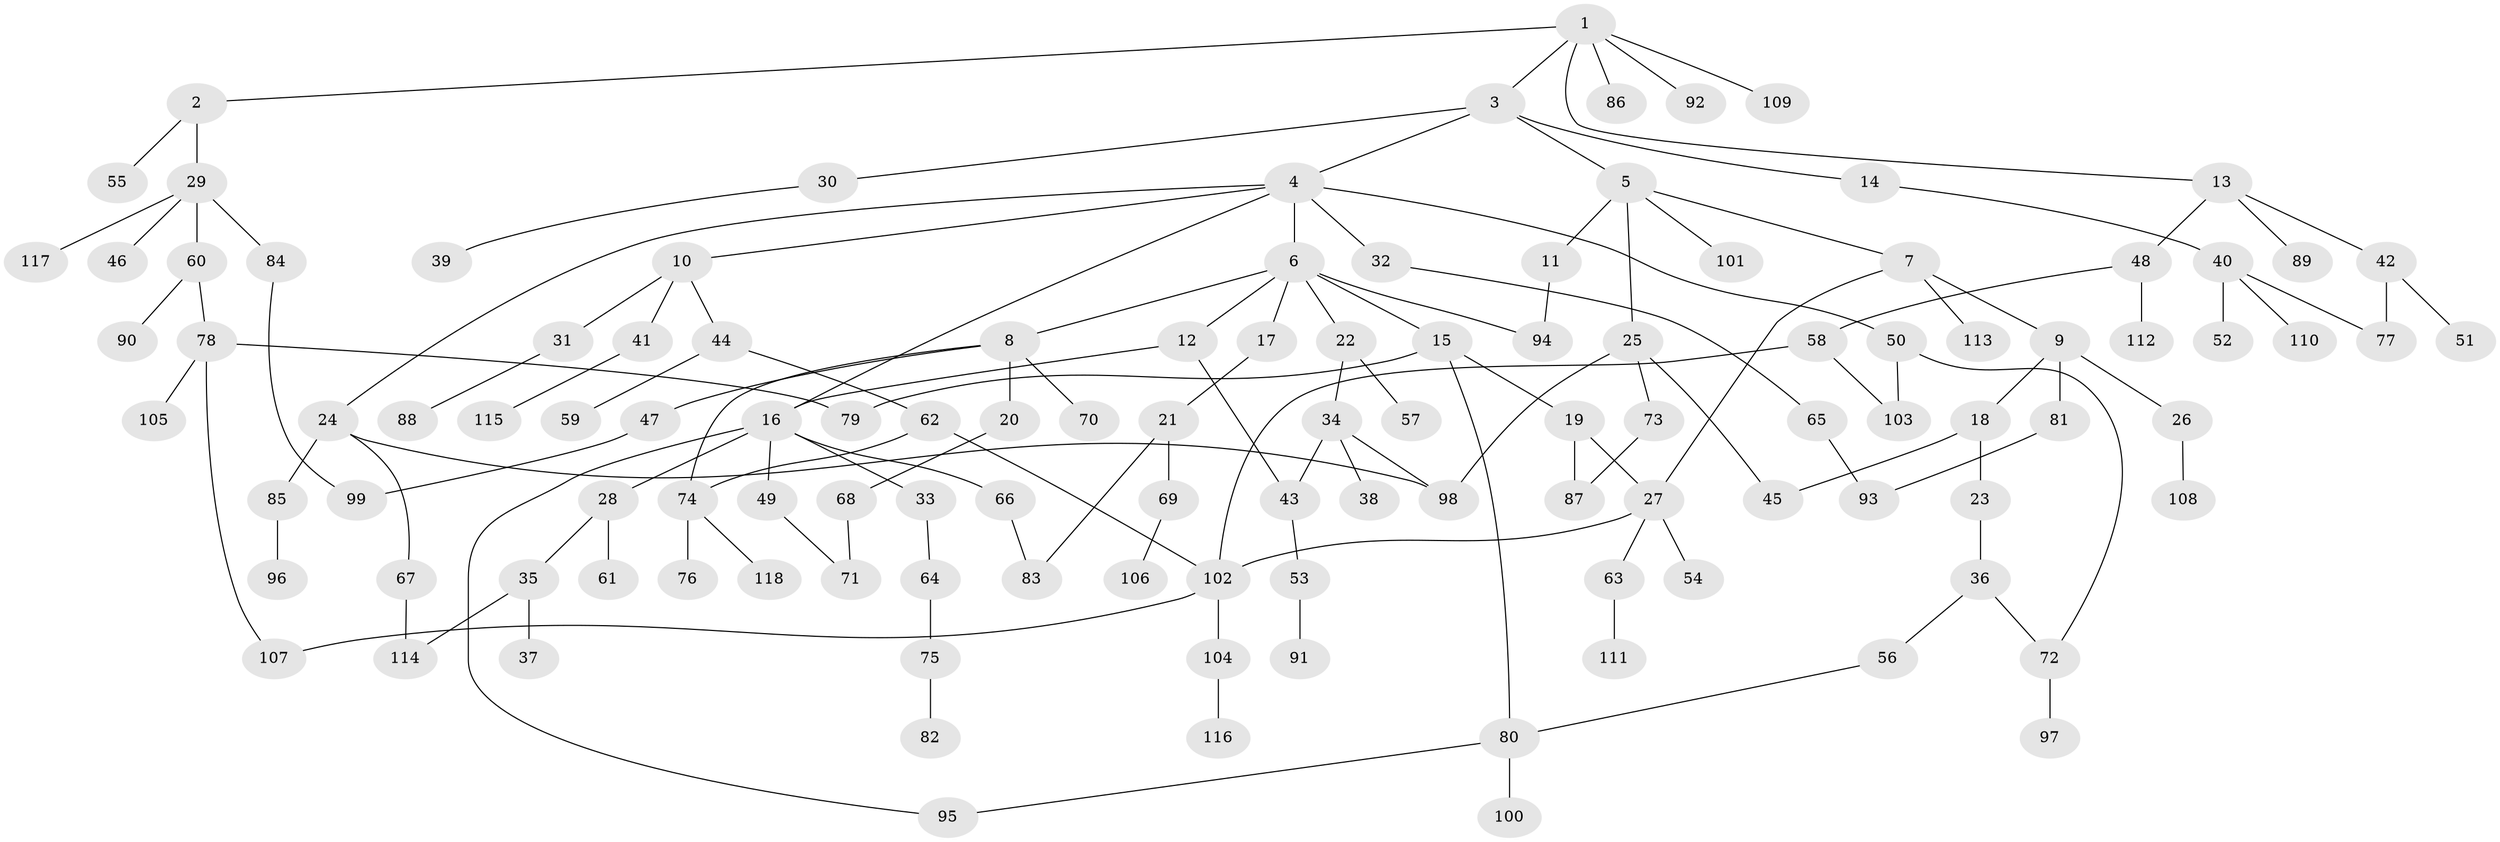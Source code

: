 // Generated by graph-tools (version 1.1) at 2025/10/02/27/25 16:10:52]
// undirected, 118 vertices, 140 edges
graph export_dot {
graph [start="1"]
  node [color=gray90,style=filled];
  1;
  2;
  3;
  4;
  5;
  6;
  7;
  8;
  9;
  10;
  11;
  12;
  13;
  14;
  15;
  16;
  17;
  18;
  19;
  20;
  21;
  22;
  23;
  24;
  25;
  26;
  27;
  28;
  29;
  30;
  31;
  32;
  33;
  34;
  35;
  36;
  37;
  38;
  39;
  40;
  41;
  42;
  43;
  44;
  45;
  46;
  47;
  48;
  49;
  50;
  51;
  52;
  53;
  54;
  55;
  56;
  57;
  58;
  59;
  60;
  61;
  62;
  63;
  64;
  65;
  66;
  67;
  68;
  69;
  70;
  71;
  72;
  73;
  74;
  75;
  76;
  77;
  78;
  79;
  80;
  81;
  82;
  83;
  84;
  85;
  86;
  87;
  88;
  89;
  90;
  91;
  92;
  93;
  94;
  95;
  96;
  97;
  98;
  99;
  100;
  101;
  102;
  103;
  104;
  105;
  106;
  107;
  108;
  109;
  110;
  111;
  112;
  113;
  114;
  115;
  116;
  117;
  118;
  1 -- 2;
  1 -- 3;
  1 -- 13;
  1 -- 86;
  1 -- 92;
  1 -- 109;
  2 -- 29;
  2 -- 55;
  3 -- 4;
  3 -- 5;
  3 -- 14;
  3 -- 30;
  4 -- 6;
  4 -- 10;
  4 -- 16;
  4 -- 24;
  4 -- 32;
  4 -- 50;
  5 -- 7;
  5 -- 11;
  5 -- 25;
  5 -- 101;
  6 -- 8;
  6 -- 12;
  6 -- 15;
  6 -- 17;
  6 -- 22;
  6 -- 94;
  7 -- 9;
  7 -- 113;
  7 -- 27;
  8 -- 20;
  8 -- 47;
  8 -- 70;
  8 -- 74;
  9 -- 18;
  9 -- 26;
  9 -- 81;
  10 -- 31;
  10 -- 41;
  10 -- 44;
  11 -- 94;
  12 -- 43;
  12 -- 16;
  13 -- 42;
  13 -- 48;
  13 -- 89;
  14 -- 40;
  15 -- 19;
  15 -- 79;
  15 -- 80;
  16 -- 28;
  16 -- 33;
  16 -- 49;
  16 -- 66;
  16 -- 95;
  17 -- 21;
  18 -- 23;
  18 -- 45;
  19 -- 27;
  19 -- 87;
  20 -- 68;
  21 -- 69;
  21 -- 83;
  22 -- 34;
  22 -- 57;
  23 -- 36;
  24 -- 67;
  24 -- 85;
  24 -- 98;
  25 -- 73;
  25 -- 98;
  25 -- 45;
  26 -- 108;
  27 -- 54;
  27 -- 63;
  27 -- 102;
  28 -- 35;
  28 -- 61;
  29 -- 46;
  29 -- 60;
  29 -- 84;
  29 -- 117;
  30 -- 39;
  31 -- 88;
  32 -- 65;
  33 -- 64;
  34 -- 38;
  34 -- 98;
  34 -- 43;
  35 -- 37;
  35 -- 114;
  36 -- 56;
  36 -- 72;
  40 -- 52;
  40 -- 77;
  40 -- 110;
  41 -- 115;
  42 -- 51;
  42 -- 77;
  43 -- 53;
  44 -- 59;
  44 -- 62;
  47 -- 99;
  48 -- 58;
  48 -- 112;
  49 -- 71;
  50 -- 72;
  50 -- 103;
  53 -- 91;
  56 -- 80;
  58 -- 103;
  58 -- 102;
  60 -- 78;
  60 -- 90;
  62 -- 102;
  62 -- 74;
  63 -- 111;
  64 -- 75;
  65 -- 93;
  66 -- 83;
  67 -- 114;
  68 -- 71;
  69 -- 106;
  72 -- 97;
  73 -- 87;
  74 -- 76;
  74 -- 118;
  75 -- 82;
  78 -- 105;
  78 -- 107;
  78 -- 79;
  80 -- 95;
  80 -- 100;
  81 -- 93;
  84 -- 99;
  85 -- 96;
  102 -- 104;
  102 -- 107;
  104 -- 116;
}
